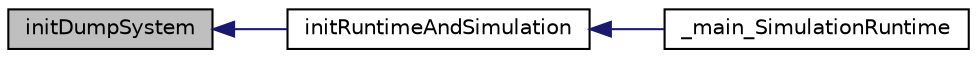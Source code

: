 digraph "initDumpSystem"
{
  edge [fontname="Helvetica",fontsize="10",labelfontname="Helvetica",labelfontsize="10"];
  node [fontname="Helvetica",fontsize="10",shape=record];
  rankdir="LR";
  Node7 [label="initDumpSystem",height=0.2,width=0.4,color="black", fillcolor="grey75", style="filled", fontcolor="black"];
  Node7 -> Node8 [dir="back",color="midnightblue",fontsize="10",style="solid",fontname="Helvetica"];
  Node8 [label="initRuntimeAndSimulation",height=0.2,width=0.4,color="black", fillcolor="white", style="filled",URL="$d4/d09/simulation__runtime_8cpp.html#a032d06efcb1286a645343685adaf5d42"];
  Node8 -> Node9 [dir="back",color="midnightblue",fontsize="10",style="solid",fontname="Helvetica"];
  Node9 [label="_main_SimulationRuntime",height=0.2,width=0.4,color="black", fillcolor="white", style="filled",URL="$d2/d86/simulation__runtime_8h.html#a764b2c042760259cd617e91d089ab16c"];
}
